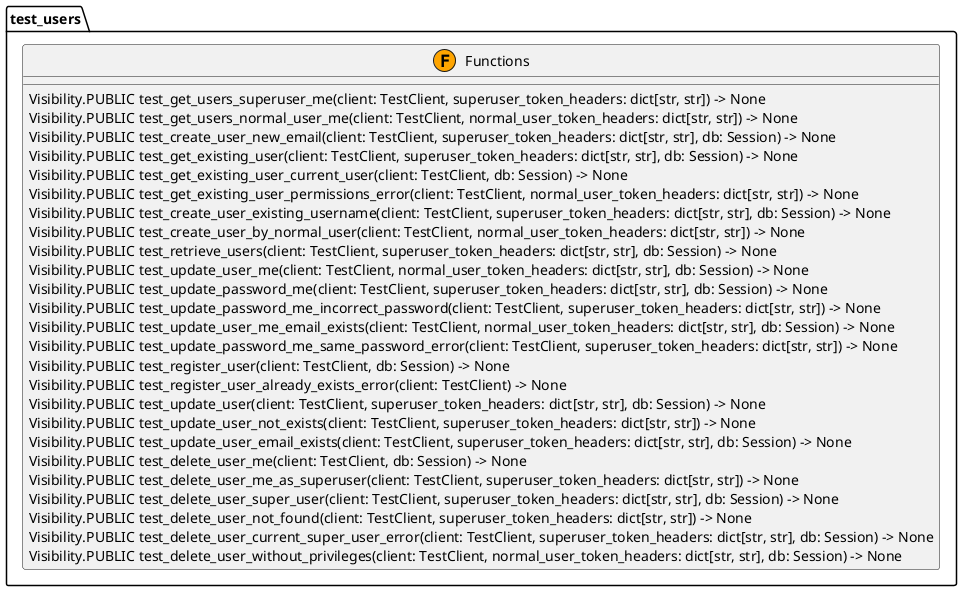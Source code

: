 @startuml
skinparam classAttributeIconSize 0

package "test_users" {
  class Functions <<(F,orange)>> {
    Visibility.PUBLIC test_get_users_superuser_me(client: TestClient, superuser_token_headers: dict[str, str]) -> None
    Visibility.PUBLIC test_get_users_normal_user_me(client: TestClient, normal_user_token_headers: dict[str, str]) -> None
    Visibility.PUBLIC test_create_user_new_email(client: TestClient, superuser_token_headers: dict[str, str], db: Session) -> None
    Visibility.PUBLIC test_get_existing_user(client: TestClient, superuser_token_headers: dict[str, str], db: Session) -> None
    Visibility.PUBLIC test_get_existing_user_current_user(client: TestClient, db: Session) -> None
    Visibility.PUBLIC test_get_existing_user_permissions_error(client: TestClient, normal_user_token_headers: dict[str, str]) -> None
    Visibility.PUBLIC test_create_user_existing_username(client: TestClient, superuser_token_headers: dict[str, str], db: Session) -> None
    Visibility.PUBLIC test_create_user_by_normal_user(client: TestClient, normal_user_token_headers: dict[str, str]) -> None
    Visibility.PUBLIC test_retrieve_users(client: TestClient, superuser_token_headers: dict[str, str], db: Session) -> None
    Visibility.PUBLIC test_update_user_me(client: TestClient, normal_user_token_headers: dict[str, str], db: Session) -> None
    Visibility.PUBLIC test_update_password_me(client: TestClient, superuser_token_headers: dict[str, str], db: Session) -> None
    Visibility.PUBLIC test_update_password_me_incorrect_password(client: TestClient, superuser_token_headers: dict[str, str]) -> None
    Visibility.PUBLIC test_update_user_me_email_exists(client: TestClient, normal_user_token_headers: dict[str, str], db: Session) -> None
    Visibility.PUBLIC test_update_password_me_same_password_error(client: TestClient, superuser_token_headers: dict[str, str]) -> None
    Visibility.PUBLIC test_register_user(client: TestClient, db: Session) -> None
    Visibility.PUBLIC test_register_user_already_exists_error(client: TestClient) -> None
    Visibility.PUBLIC test_update_user(client: TestClient, superuser_token_headers: dict[str, str], db: Session) -> None
    Visibility.PUBLIC test_update_user_not_exists(client: TestClient, superuser_token_headers: dict[str, str]) -> None
    Visibility.PUBLIC test_update_user_email_exists(client: TestClient, superuser_token_headers: dict[str, str], db: Session) -> None
    Visibility.PUBLIC test_delete_user_me(client: TestClient, db: Session) -> None
    Visibility.PUBLIC test_delete_user_me_as_superuser(client: TestClient, superuser_token_headers: dict[str, str]) -> None
    Visibility.PUBLIC test_delete_user_super_user(client: TestClient, superuser_token_headers: dict[str, str], db: Session) -> None
    Visibility.PUBLIC test_delete_user_not_found(client: TestClient, superuser_token_headers: dict[str, str]) -> None
    Visibility.PUBLIC test_delete_user_current_super_user_error(client: TestClient, superuser_token_headers: dict[str, str], db: Session) -> None
    Visibility.PUBLIC test_delete_user_without_privileges(client: TestClient, normal_user_token_headers: dict[str, str], db: Session) -> None
  }
}

' Relationships
@enduml